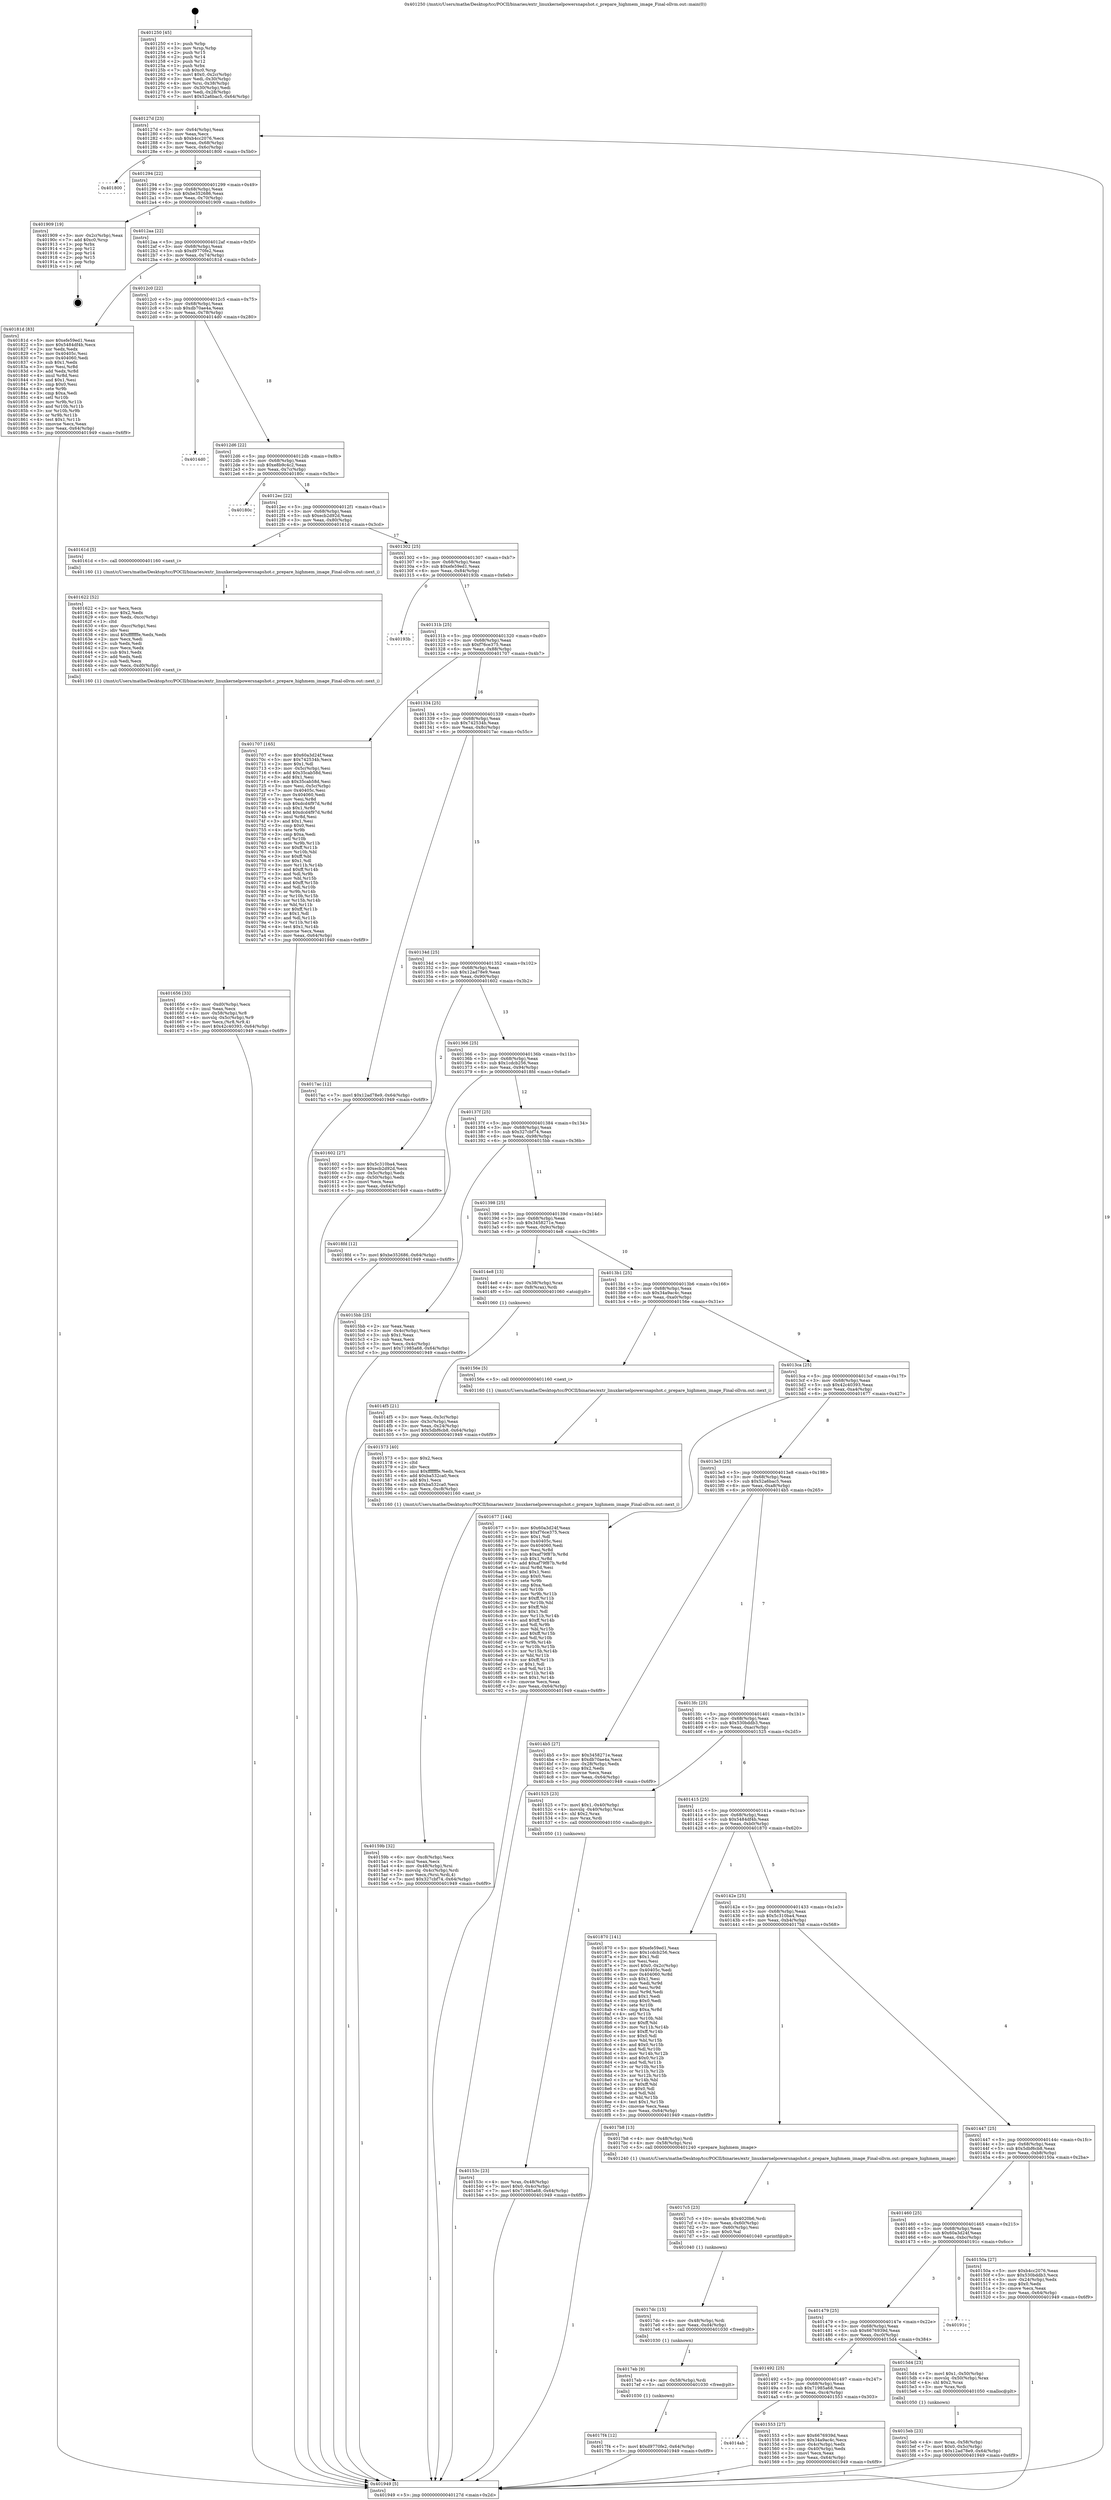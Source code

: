 digraph "0x401250" {
  label = "0x401250 (/mnt/c/Users/mathe/Desktop/tcc/POCII/binaries/extr_linuxkernelpowersnapshot.c_prepare_highmem_image_Final-ollvm.out::main(0))"
  labelloc = "t"
  node[shape=record]

  Entry [label="",width=0.3,height=0.3,shape=circle,fillcolor=black,style=filled]
  "0x40127d" [label="{
     0x40127d [23]\l
     | [instrs]\l
     &nbsp;&nbsp;0x40127d \<+3\>: mov -0x64(%rbp),%eax\l
     &nbsp;&nbsp;0x401280 \<+2\>: mov %eax,%ecx\l
     &nbsp;&nbsp;0x401282 \<+6\>: sub $0xb4cc2076,%ecx\l
     &nbsp;&nbsp;0x401288 \<+3\>: mov %eax,-0x68(%rbp)\l
     &nbsp;&nbsp;0x40128b \<+3\>: mov %ecx,-0x6c(%rbp)\l
     &nbsp;&nbsp;0x40128e \<+6\>: je 0000000000401800 \<main+0x5b0\>\l
  }"]
  "0x401800" [label="{
     0x401800\l
  }", style=dashed]
  "0x401294" [label="{
     0x401294 [22]\l
     | [instrs]\l
     &nbsp;&nbsp;0x401294 \<+5\>: jmp 0000000000401299 \<main+0x49\>\l
     &nbsp;&nbsp;0x401299 \<+3\>: mov -0x68(%rbp),%eax\l
     &nbsp;&nbsp;0x40129c \<+5\>: sub $0xbe352686,%eax\l
     &nbsp;&nbsp;0x4012a1 \<+3\>: mov %eax,-0x70(%rbp)\l
     &nbsp;&nbsp;0x4012a4 \<+6\>: je 0000000000401909 \<main+0x6b9\>\l
  }"]
  Exit [label="",width=0.3,height=0.3,shape=circle,fillcolor=black,style=filled,peripheries=2]
  "0x401909" [label="{
     0x401909 [19]\l
     | [instrs]\l
     &nbsp;&nbsp;0x401909 \<+3\>: mov -0x2c(%rbp),%eax\l
     &nbsp;&nbsp;0x40190c \<+7\>: add $0xc0,%rsp\l
     &nbsp;&nbsp;0x401913 \<+1\>: pop %rbx\l
     &nbsp;&nbsp;0x401914 \<+2\>: pop %r12\l
     &nbsp;&nbsp;0x401916 \<+2\>: pop %r14\l
     &nbsp;&nbsp;0x401918 \<+2\>: pop %r15\l
     &nbsp;&nbsp;0x40191a \<+1\>: pop %rbp\l
     &nbsp;&nbsp;0x40191b \<+1\>: ret\l
  }"]
  "0x4012aa" [label="{
     0x4012aa [22]\l
     | [instrs]\l
     &nbsp;&nbsp;0x4012aa \<+5\>: jmp 00000000004012af \<main+0x5f\>\l
     &nbsp;&nbsp;0x4012af \<+3\>: mov -0x68(%rbp),%eax\l
     &nbsp;&nbsp;0x4012b2 \<+5\>: sub $0xd9770fe2,%eax\l
     &nbsp;&nbsp;0x4012b7 \<+3\>: mov %eax,-0x74(%rbp)\l
     &nbsp;&nbsp;0x4012ba \<+6\>: je 000000000040181d \<main+0x5cd\>\l
  }"]
  "0x4017f4" [label="{
     0x4017f4 [12]\l
     | [instrs]\l
     &nbsp;&nbsp;0x4017f4 \<+7\>: movl $0xd9770fe2,-0x64(%rbp)\l
     &nbsp;&nbsp;0x4017fb \<+5\>: jmp 0000000000401949 \<main+0x6f9\>\l
  }"]
  "0x40181d" [label="{
     0x40181d [83]\l
     | [instrs]\l
     &nbsp;&nbsp;0x40181d \<+5\>: mov $0xefe59ed1,%eax\l
     &nbsp;&nbsp;0x401822 \<+5\>: mov $0x5484df4b,%ecx\l
     &nbsp;&nbsp;0x401827 \<+2\>: xor %edx,%edx\l
     &nbsp;&nbsp;0x401829 \<+7\>: mov 0x40405c,%esi\l
     &nbsp;&nbsp;0x401830 \<+7\>: mov 0x404060,%edi\l
     &nbsp;&nbsp;0x401837 \<+3\>: sub $0x1,%edx\l
     &nbsp;&nbsp;0x40183a \<+3\>: mov %esi,%r8d\l
     &nbsp;&nbsp;0x40183d \<+3\>: add %edx,%r8d\l
     &nbsp;&nbsp;0x401840 \<+4\>: imul %r8d,%esi\l
     &nbsp;&nbsp;0x401844 \<+3\>: and $0x1,%esi\l
     &nbsp;&nbsp;0x401847 \<+3\>: cmp $0x0,%esi\l
     &nbsp;&nbsp;0x40184a \<+4\>: sete %r9b\l
     &nbsp;&nbsp;0x40184e \<+3\>: cmp $0xa,%edi\l
     &nbsp;&nbsp;0x401851 \<+4\>: setl %r10b\l
     &nbsp;&nbsp;0x401855 \<+3\>: mov %r9b,%r11b\l
     &nbsp;&nbsp;0x401858 \<+3\>: and %r10b,%r11b\l
     &nbsp;&nbsp;0x40185b \<+3\>: xor %r10b,%r9b\l
     &nbsp;&nbsp;0x40185e \<+3\>: or %r9b,%r11b\l
     &nbsp;&nbsp;0x401861 \<+4\>: test $0x1,%r11b\l
     &nbsp;&nbsp;0x401865 \<+3\>: cmovne %ecx,%eax\l
     &nbsp;&nbsp;0x401868 \<+3\>: mov %eax,-0x64(%rbp)\l
     &nbsp;&nbsp;0x40186b \<+5\>: jmp 0000000000401949 \<main+0x6f9\>\l
  }"]
  "0x4012c0" [label="{
     0x4012c0 [22]\l
     | [instrs]\l
     &nbsp;&nbsp;0x4012c0 \<+5\>: jmp 00000000004012c5 \<main+0x75\>\l
     &nbsp;&nbsp;0x4012c5 \<+3\>: mov -0x68(%rbp),%eax\l
     &nbsp;&nbsp;0x4012c8 \<+5\>: sub $0xdb70ae4a,%eax\l
     &nbsp;&nbsp;0x4012cd \<+3\>: mov %eax,-0x78(%rbp)\l
     &nbsp;&nbsp;0x4012d0 \<+6\>: je 00000000004014d0 \<main+0x280\>\l
  }"]
  "0x4017eb" [label="{
     0x4017eb [9]\l
     | [instrs]\l
     &nbsp;&nbsp;0x4017eb \<+4\>: mov -0x58(%rbp),%rdi\l
     &nbsp;&nbsp;0x4017ef \<+5\>: call 0000000000401030 \<free@plt\>\l
     | [calls]\l
     &nbsp;&nbsp;0x401030 \{1\} (unknown)\l
  }"]
  "0x4014d0" [label="{
     0x4014d0\l
  }", style=dashed]
  "0x4012d6" [label="{
     0x4012d6 [22]\l
     | [instrs]\l
     &nbsp;&nbsp;0x4012d6 \<+5\>: jmp 00000000004012db \<main+0x8b\>\l
     &nbsp;&nbsp;0x4012db \<+3\>: mov -0x68(%rbp),%eax\l
     &nbsp;&nbsp;0x4012de \<+5\>: sub $0xe8b9c4c2,%eax\l
     &nbsp;&nbsp;0x4012e3 \<+3\>: mov %eax,-0x7c(%rbp)\l
     &nbsp;&nbsp;0x4012e6 \<+6\>: je 000000000040180c \<main+0x5bc\>\l
  }"]
  "0x4017dc" [label="{
     0x4017dc [15]\l
     | [instrs]\l
     &nbsp;&nbsp;0x4017dc \<+4\>: mov -0x48(%rbp),%rdi\l
     &nbsp;&nbsp;0x4017e0 \<+6\>: mov %eax,-0xd4(%rbp)\l
     &nbsp;&nbsp;0x4017e6 \<+5\>: call 0000000000401030 \<free@plt\>\l
     | [calls]\l
     &nbsp;&nbsp;0x401030 \{1\} (unknown)\l
  }"]
  "0x40180c" [label="{
     0x40180c\l
  }", style=dashed]
  "0x4012ec" [label="{
     0x4012ec [22]\l
     | [instrs]\l
     &nbsp;&nbsp;0x4012ec \<+5\>: jmp 00000000004012f1 \<main+0xa1\>\l
     &nbsp;&nbsp;0x4012f1 \<+3\>: mov -0x68(%rbp),%eax\l
     &nbsp;&nbsp;0x4012f4 \<+5\>: sub $0xecb2d92d,%eax\l
     &nbsp;&nbsp;0x4012f9 \<+3\>: mov %eax,-0x80(%rbp)\l
     &nbsp;&nbsp;0x4012fc \<+6\>: je 000000000040161d \<main+0x3cd\>\l
  }"]
  "0x4017c5" [label="{
     0x4017c5 [23]\l
     | [instrs]\l
     &nbsp;&nbsp;0x4017c5 \<+10\>: movabs $0x4020b6,%rdi\l
     &nbsp;&nbsp;0x4017cf \<+3\>: mov %eax,-0x60(%rbp)\l
     &nbsp;&nbsp;0x4017d2 \<+3\>: mov -0x60(%rbp),%esi\l
     &nbsp;&nbsp;0x4017d5 \<+2\>: mov $0x0,%al\l
     &nbsp;&nbsp;0x4017d7 \<+5\>: call 0000000000401040 \<printf@plt\>\l
     | [calls]\l
     &nbsp;&nbsp;0x401040 \{1\} (unknown)\l
  }"]
  "0x40161d" [label="{
     0x40161d [5]\l
     | [instrs]\l
     &nbsp;&nbsp;0x40161d \<+5\>: call 0000000000401160 \<next_i\>\l
     | [calls]\l
     &nbsp;&nbsp;0x401160 \{1\} (/mnt/c/Users/mathe/Desktop/tcc/POCII/binaries/extr_linuxkernelpowersnapshot.c_prepare_highmem_image_Final-ollvm.out::next_i)\l
  }"]
  "0x401302" [label="{
     0x401302 [25]\l
     | [instrs]\l
     &nbsp;&nbsp;0x401302 \<+5\>: jmp 0000000000401307 \<main+0xb7\>\l
     &nbsp;&nbsp;0x401307 \<+3\>: mov -0x68(%rbp),%eax\l
     &nbsp;&nbsp;0x40130a \<+5\>: sub $0xefe59ed1,%eax\l
     &nbsp;&nbsp;0x40130f \<+6\>: mov %eax,-0x84(%rbp)\l
     &nbsp;&nbsp;0x401315 \<+6\>: je 000000000040193b \<main+0x6eb\>\l
  }"]
  "0x401656" [label="{
     0x401656 [33]\l
     | [instrs]\l
     &nbsp;&nbsp;0x401656 \<+6\>: mov -0xd0(%rbp),%ecx\l
     &nbsp;&nbsp;0x40165c \<+3\>: imul %eax,%ecx\l
     &nbsp;&nbsp;0x40165f \<+4\>: mov -0x58(%rbp),%r8\l
     &nbsp;&nbsp;0x401663 \<+4\>: movslq -0x5c(%rbp),%r9\l
     &nbsp;&nbsp;0x401667 \<+4\>: mov %ecx,(%r8,%r9,4)\l
     &nbsp;&nbsp;0x40166b \<+7\>: movl $0x42c40393,-0x64(%rbp)\l
     &nbsp;&nbsp;0x401672 \<+5\>: jmp 0000000000401949 \<main+0x6f9\>\l
  }"]
  "0x40193b" [label="{
     0x40193b\l
  }", style=dashed]
  "0x40131b" [label="{
     0x40131b [25]\l
     | [instrs]\l
     &nbsp;&nbsp;0x40131b \<+5\>: jmp 0000000000401320 \<main+0xd0\>\l
     &nbsp;&nbsp;0x401320 \<+3\>: mov -0x68(%rbp),%eax\l
     &nbsp;&nbsp;0x401323 \<+5\>: sub $0xf76ce375,%eax\l
     &nbsp;&nbsp;0x401328 \<+6\>: mov %eax,-0x88(%rbp)\l
     &nbsp;&nbsp;0x40132e \<+6\>: je 0000000000401707 \<main+0x4b7\>\l
  }"]
  "0x401622" [label="{
     0x401622 [52]\l
     | [instrs]\l
     &nbsp;&nbsp;0x401622 \<+2\>: xor %ecx,%ecx\l
     &nbsp;&nbsp;0x401624 \<+5\>: mov $0x2,%edx\l
     &nbsp;&nbsp;0x401629 \<+6\>: mov %edx,-0xcc(%rbp)\l
     &nbsp;&nbsp;0x40162f \<+1\>: cltd\l
     &nbsp;&nbsp;0x401630 \<+6\>: mov -0xcc(%rbp),%esi\l
     &nbsp;&nbsp;0x401636 \<+2\>: idiv %esi\l
     &nbsp;&nbsp;0x401638 \<+6\>: imul $0xfffffffe,%edx,%edx\l
     &nbsp;&nbsp;0x40163e \<+2\>: mov %ecx,%edi\l
     &nbsp;&nbsp;0x401640 \<+2\>: sub %edx,%edi\l
     &nbsp;&nbsp;0x401642 \<+2\>: mov %ecx,%edx\l
     &nbsp;&nbsp;0x401644 \<+3\>: sub $0x1,%edx\l
     &nbsp;&nbsp;0x401647 \<+2\>: add %edx,%edi\l
     &nbsp;&nbsp;0x401649 \<+2\>: sub %edi,%ecx\l
     &nbsp;&nbsp;0x40164b \<+6\>: mov %ecx,-0xd0(%rbp)\l
     &nbsp;&nbsp;0x401651 \<+5\>: call 0000000000401160 \<next_i\>\l
     | [calls]\l
     &nbsp;&nbsp;0x401160 \{1\} (/mnt/c/Users/mathe/Desktop/tcc/POCII/binaries/extr_linuxkernelpowersnapshot.c_prepare_highmem_image_Final-ollvm.out::next_i)\l
  }"]
  "0x401707" [label="{
     0x401707 [165]\l
     | [instrs]\l
     &nbsp;&nbsp;0x401707 \<+5\>: mov $0x60a3d24f,%eax\l
     &nbsp;&nbsp;0x40170c \<+5\>: mov $0x742534b,%ecx\l
     &nbsp;&nbsp;0x401711 \<+2\>: mov $0x1,%dl\l
     &nbsp;&nbsp;0x401713 \<+3\>: mov -0x5c(%rbp),%esi\l
     &nbsp;&nbsp;0x401716 \<+6\>: add $0x35cab58d,%esi\l
     &nbsp;&nbsp;0x40171c \<+3\>: add $0x1,%esi\l
     &nbsp;&nbsp;0x40171f \<+6\>: sub $0x35cab58d,%esi\l
     &nbsp;&nbsp;0x401725 \<+3\>: mov %esi,-0x5c(%rbp)\l
     &nbsp;&nbsp;0x401728 \<+7\>: mov 0x40405c,%esi\l
     &nbsp;&nbsp;0x40172f \<+7\>: mov 0x404060,%edi\l
     &nbsp;&nbsp;0x401736 \<+3\>: mov %esi,%r8d\l
     &nbsp;&nbsp;0x401739 \<+7\>: sub $0xdcd4f97d,%r8d\l
     &nbsp;&nbsp;0x401740 \<+4\>: sub $0x1,%r8d\l
     &nbsp;&nbsp;0x401744 \<+7\>: add $0xdcd4f97d,%r8d\l
     &nbsp;&nbsp;0x40174b \<+4\>: imul %r8d,%esi\l
     &nbsp;&nbsp;0x40174f \<+3\>: and $0x1,%esi\l
     &nbsp;&nbsp;0x401752 \<+3\>: cmp $0x0,%esi\l
     &nbsp;&nbsp;0x401755 \<+4\>: sete %r9b\l
     &nbsp;&nbsp;0x401759 \<+3\>: cmp $0xa,%edi\l
     &nbsp;&nbsp;0x40175c \<+4\>: setl %r10b\l
     &nbsp;&nbsp;0x401760 \<+3\>: mov %r9b,%r11b\l
     &nbsp;&nbsp;0x401763 \<+4\>: xor $0xff,%r11b\l
     &nbsp;&nbsp;0x401767 \<+3\>: mov %r10b,%bl\l
     &nbsp;&nbsp;0x40176a \<+3\>: xor $0xff,%bl\l
     &nbsp;&nbsp;0x40176d \<+3\>: xor $0x1,%dl\l
     &nbsp;&nbsp;0x401770 \<+3\>: mov %r11b,%r14b\l
     &nbsp;&nbsp;0x401773 \<+4\>: and $0xff,%r14b\l
     &nbsp;&nbsp;0x401777 \<+3\>: and %dl,%r9b\l
     &nbsp;&nbsp;0x40177a \<+3\>: mov %bl,%r15b\l
     &nbsp;&nbsp;0x40177d \<+4\>: and $0xff,%r15b\l
     &nbsp;&nbsp;0x401781 \<+3\>: and %dl,%r10b\l
     &nbsp;&nbsp;0x401784 \<+3\>: or %r9b,%r14b\l
     &nbsp;&nbsp;0x401787 \<+3\>: or %r10b,%r15b\l
     &nbsp;&nbsp;0x40178a \<+3\>: xor %r15b,%r14b\l
     &nbsp;&nbsp;0x40178d \<+3\>: or %bl,%r11b\l
     &nbsp;&nbsp;0x401790 \<+4\>: xor $0xff,%r11b\l
     &nbsp;&nbsp;0x401794 \<+3\>: or $0x1,%dl\l
     &nbsp;&nbsp;0x401797 \<+3\>: and %dl,%r11b\l
     &nbsp;&nbsp;0x40179a \<+3\>: or %r11b,%r14b\l
     &nbsp;&nbsp;0x40179d \<+4\>: test $0x1,%r14b\l
     &nbsp;&nbsp;0x4017a1 \<+3\>: cmovne %ecx,%eax\l
     &nbsp;&nbsp;0x4017a4 \<+3\>: mov %eax,-0x64(%rbp)\l
     &nbsp;&nbsp;0x4017a7 \<+5\>: jmp 0000000000401949 \<main+0x6f9\>\l
  }"]
  "0x401334" [label="{
     0x401334 [25]\l
     | [instrs]\l
     &nbsp;&nbsp;0x401334 \<+5\>: jmp 0000000000401339 \<main+0xe9\>\l
     &nbsp;&nbsp;0x401339 \<+3\>: mov -0x68(%rbp),%eax\l
     &nbsp;&nbsp;0x40133c \<+5\>: sub $0x742534b,%eax\l
     &nbsp;&nbsp;0x401341 \<+6\>: mov %eax,-0x8c(%rbp)\l
     &nbsp;&nbsp;0x401347 \<+6\>: je 00000000004017ac \<main+0x55c\>\l
  }"]
  "0x4015eb" [label="{
     0x4015eb [23]\l
     | [instrs]\l
     &nbsp;&nbsp;0x4015eb \<+4\>: mov %rax,-0x58(%rbp)\l
     &nbsp;&nbsp;0x4015ef \<+7\>: movl $0x0,-0x5c(%rbp)\l
     &nbsp;&nbsp;0x4015f6 \<+7\>: movl $0x12ad78e9,-0x64(%rbp)\l
     &nbsp;&nbsp;0x4015fd \<+5\>: jmp 0000000000401949 \<main+0x6f9\>\l
  }"]
  "0x4017ac" [label="{
     0x4017ac [12]\l
     | [instrs]\l
     &nbsp;&nbsp;0x4017ac \<+7\>: movl $0x12ad78e9,-0x64(%rbp)\l
     &nbsp;&nbsp;0x4017b3 \<+5\>: jmp 0000000000401949 \<main+0x6f9\>\l
  }"]
  "0x40134d" [label="{
     0x40134d [25]\l
     | [instrs]\l
     &nbsp;&nbsp;0x40134d \<+5\>: jmp 0000000000401352 \<main+0x102\>\l
     &nbsp;&nbsp;0x401352 \<+3\>: mov -0x68(%rbp),%eax\l
     &nbsp;&nbsp;0x401355 \<+5\>: sub $0x12ad78e9,%eax\l
     &nbsp;&nbsp;0x40135a \<+6\>: mov %eax,-0x90(%rbp)\l
     &nbsp;&nbsp;0x401360 \<+6\>: je 0000000000401602 \<main+0x3b2\>\l
  }"]
  "0x40159b" [label="{
     0x40159b [32]\l
     | [instrs]\l
     &nbsp;&nbsp;0x40159b \<+6\>: mov -0xc8(%rbp),%ecx\l
     &nbsp;&nbsp;0x4015a1 \<+3\>: imul %eax,%ecx\l
     &nbsp;&nbsp;0x4015a4 \<+4\>: mov -0x48(%rbp),%rsi\l
     &nbsp;&nbsp;0x4015a8 \<+4\>: movslq -0x4c(%rbp),%rdi\l
     &nbsp;&nbsp;0x4015ac \<+3\>: mov %ecx,(%rsi,%rdi,4)\l
     &nbsp;&nbsp;0x4015af \<+7\>: movl $0x327cbf74,-0x64(%rbp)\l
     &nbsp;&nbsp;0x4015b6 \<+5\>: jmp 0000000000401949 \<main+0x6f9\>\l
  }"]
  "0x401602" [label="{
     0x401602 [27]\l
     | [instrs]\l
     &nbsp;&nbsp;0x401602 \<+5\>: mov $0x5c310ba4,%eax\l
     &nbsp;&nbsp;0x401607 \<+5\>: mov $0xecb2d92d,%ecx\l
     &nbsp;&nbsp;0x40160c \<+3\>: mov -0x5c(%rbp),%edx\l
     &nbsp;&nbsp;0x40160f \<+3\>: cmp -0x50(%rbp),%edx\l
     &nbsp;&nbsp;0x401612 \<+3\>: cmovl %ecx,%eax\l
     &nbsp;&nbsp;0x401615 \<+3\>: mov %eax,-0x64(%rbp)\l
     &nbsp;&nbsp;0x401618 \<+5\>: jmp 0000000000401949 \<main+0x6f9\>\l
  }"]
  "0x401366" [label="{
     0x401366 [25]\l
     | [instrs]\l
     &nbsp;&nbsp;0x401366 \<+5\>: jmp 000000000040136b \<main+0x11b\>\l
     &nbsp;&nbsp;0x40136b \<+3\>: mov -0x68(%rbp),%eax\l
     &nbsp;&nbsp;0x40136e \<+5\>: sub $0x1cdcb256,%eax\l
     &nbsp;&nbsp;0x401373 \<+6\>: mov %eax,-0x94(%rbp)\l
     &nbsp;&nbsp;0x401379 \<+6\>: je 00000000004018fd \<main+0x6ad\>\l
  }"]
  "0x401573" [label="{
     0x401573 [40]\l
     | [instrs]\l
     &nbsp;&nbsp;0x401573 \<+5\>: mov $0x2,%ecx\l
     &nbsp;&nbsp;0x401578 \<+1\>: cltd\l
     &nbsp;&nbsp;0x401579 \<+2\>: idiv %ecx\l
     &nbsp;&nbsp;0x40157b \<+6\>: imul $0xfffffffe,%edx,%ecx\l
     &nbsp;&nbsp;0x401581 \<+6\>: add $0xba532ca0,%ecx\l
     &nbsp;&nbsp;0x401587 \<+3\>: add $0x1,%ecx\l
     &nbsp;&nbsp;0x40158a \<+6\>: sub $0xba532ca0,%ecx\l
     &nbsp;&nbsp;0x401590 \<+6\>: mov %ecx,-0xc8(%rbp)\l
     &nbsp;&nbsp;0x401596 \<+5\>: call 0000000000401160 \<next_i\>\l
     | [calls]\l
     &nbsp;&nbsp;0x401160 \{1\} (/mnt/c/Users/mathe/Desktop/tcc/POCII/binaries/extr_linuxkernelpowersnapshot.c_prepare_highmem_image_Final-ollvm.out::next_i)\l
  }"]
  "0x4018fd" [label="{
     0x4018fd [12]\l
     | [instrs]\l
     &nbsp;&nbsp;0x4018fd \<+7\>: movl $0xbe352686,-0x64(%rbp)\l
     &nbsp;&nbsp;0x401904 \<+5\>: jmp 0000000000401949 \<main+0x6f9\>\l
  }"]
  "0x40137f" [label="{
     0x40137f [25]\l
     | [instrs]\l
     &nbsp;&nbsp;0x40137f \<+5\>: jmp 0000000000401384 \<main+0x134\>\l
     &nbsp;&nbsp;0x401384 \<+3\>: mov -0x68(%rbp),%eax\l
     &nbsp;&nbsp;0x401387 \<+5\>: sub $0x327cbf74,%eax\l
     &nbsp;&nbsp;0x40138c \<+6\>: mov %eax,-0x98(%rbp)\l
     &nbsp;&nbsp;0x401392 \<+6\>: je 00000000004015bb \<main+0x36b\>\l
  }"]
  "0x4014ab" [label="{
     0x4014ab\l
  }", style=dashed]
  "0x4015bb" [label="{
     0x4015bb [25]\l
     | [instrs]\l
     &nbsp;&nbsp;0x4015bb \<+2\>: xor %eax,%eax\l
     &nbsp;&nbsp;0x4015bd \<+3\>: mov -0x4c(%rbp),%ecx\l
     &nbsp;&nbsp;0x4015c0 \<+3\>: sub $0x1,%eax\l
     &nbsp;&nbsp;0x4015c3 \<+2\>: sub %eax,%ecx\l
     &nbsp;&nbsp;0x4015c5 \<+3\>: mov %ecx,-0x4c(%rbp)\l
     &nbsp;&nbsp;0x4015c8 \<+7\>: movl $0x71985a68,-0x64(%rbp)\l
     &nbsp;&nbsp;0x4015cf \<+5\>: jmp 0000000000401949 \<main+0x6f9\>\l
  }"]
  "0x401398" [label="{
     0x401398 [25]\l
     | [instrs]\l
     &nbsp;&nbsp;0x401398 \<+5\>: jmp 000000000040139d \<main+0x14d\>\l
     &nbsp;&nbsp;0x40139d \<+3\>: mov -0x68(%rbp),%eax\l
     &nbsp;&nbsp;0x4013a0 \<+5\>: sub $0x3458271e,%eax\l
     &nbsp;&nbsp;0x4013a5 \<+6\>: mov %eax,-0x9c(%rbp)\l
     &nbsp;&nbsp;0x4013ab \<+6\>: je 00000000004014e8 \<main+0x298\>\l
  }"]
  "0x401553" [label="{
     0x401553 [27]\l
     | [instrs]\l
     &nbsp;&nbsp;0x401553 \<+5\>: mov $0x6676939d,%eax\l
     &nbsp;&nbsp;0x401558 \<+5\>: mov $0x34a9ac4c,%ecx\l
     &nbsp;&nbsp;0x40155d \<+3\>: mov -0x4c(%rbp),%edx\l
     &nbsp;&nbsp;0x401560 \<+3\>: cmp -0x40(%rbp),%edx\l
     &nbsp;&nbsp;0x401563 \<+3\>: cmovl %ecx,%eax\l
     &nbsp;&nbsp;0x401566 \<+3\>: mov %eax,-0x64(%rbp)\l
     &nbsp;&nbsp;0x401569 \<+5\>: jmp 0000000000401949 \<main+0x6f9\>\l
  }"]
  "0x4014e8" [label="{
     0x4014e8 [13]\l
     | [instrs]\l
     &nbsp;&nbsp;0x4014e8 \<+4\>: mov -0x38(%rbp),%rax\l
     &nbsp;&nbsp;0x4014ec \<+4\>: mov 0x8(%rax),%rdi\l
     &nbsp;&nbsp;0x4014f0 \<+5\>: call 0000000000401060 \<atoi@plt\>\l
     | [calls]\l
     &nbsp;&nbsp;0x401060 \{1\} (unknown)\l
  }"]
  "0x4013b1" [label="{
     0x4013b1 [25]\l
     | [instrs]\l
     &nbsp;&nbsp;0x4013b1 \<+5\>: jmp 00000000004013b6 \<main+0x166\>\l
     &nbsp;&nbsp;0x4013b6 \<+3\>: mov -0x68(%rbp),%eax\l
     &nbsp;&nbsp;0x4013b9 \<+5\>: sub $0x34a9ac4c,%eax\l
     &nbsp;&nbsp;0x4013be \<+6\>: mov %eax,-0xa0(%rbp)\l
     &nbsp;&nbsp;0x4013c4 \<+6\>: je 000000000040156e \<main+0x31e\>\l
  }"]
  "0x401492" [label="{
     0x401492 [25]\l
     | [instrs]\l
     &nbsp;&nbsp;0x401492 \<+5\>: jmp 0000000000401497 \<main+0x247\>\l
     &nbsp;&nbsp;0x401497 \<+3\>: mov -0x68(%rbp),%eax\l
     &nbsp;&nbsp;0x40149a \<+5\>: sub $0x71985a68,%eax\l
     &nbsp;&nbsp;0x40149f \<+6\>: mov %eax,-0xc4(%rbp)\l
     &nbsp;&nbsp;0x4014a5 \<+6\>: je 0000000000401553 \<main+0x303\>\l
  }"]
  "0x40156e" [label="{
     0x40156e [5]\l
     | [instrs]\l
     &nbsp;&nbsp;0x40156e \<+5\>: call 0000000000401160 \<next_i\>\l
     | [calls]\l
     &nbsp;&nbsp;0x401160 \{1\} (/mnt/c/Users/mathe/Desktop/tcc/POCII/binaries/extr_linuxkernelpowersnapshot.c_prepare_highmem_image_Final-ollvm.out::next_i)\l
  }"]
  "0x4013ca" [label="{
     0x4013ca [25]\l
     | [instrs]\l
     &nbsp;&nbsp;0x4013ca \<+5\>: jmp 00000000004013cf \<main+0x17f\>\l
     &nbsp;&nbsp;0x4013cf \<+3\>: mov -0x68(%rbp),%eax\l
     &nbsp;&nbsp;0x4013d2 \<+5\>: sub $0x42c40393,%eax\l
     &nbsp;&nbsp;0x4013d7 \<+6\>: mov %eax,-0xa4(%rbp)\l
     &nbsp;&nbsp;0x4013dd \<+6\>: je 0000000000401677 \<main+0x427\>\l
  }"]
  "0x4015d4" [label="{
     0x4015d4 [23]\l
     | [instrs]\l
     &nbsp;&nbsp;0x4015d4 \<+7\>: movl $0x1,-0x50(%rbp)\l
     &nbsp;&nbsp;0x4015db \<+4\>: movslq -0x50(%rbp),%rax\l
     &nbsp;&nbsp;0x4015df \<+4\>: shl $0x2,%rax\l
     &nbsp;&nbsp;0x4015e3 \<+3\>: mov %rax,%rdi\l
     &nbsp;&nbsp;0x4015e6 \<+5\>: call 0000000000401050 \<malloc@plt\>\l
     | [calls]\l
     &nbsp;&nbsp;0x401050 \{1\} (unknown)\l
  }"]
  "0x401677" [label="{
     0x401677 [144]\l
     | [instrs]\l
     &nbsp;&nbsp;0x401677 \<+5\>: mov $0x60a3d24f,%eax\l
     &nbsp;&nbsp;0x40167c \<+5\>: mov $0xf76ce375,%ecx\l
     &nbsp;&nbsp;0x401681 \<+2\>: mov $0x1,%dl\l
     &nbsp;&nbsp;0x401683 \<+7\>: mov 0x40405c,%esi\l
     &nbsp;&nbsp;0x40168a \<+7\>: mov 0x404060,%edi\l
     &nbsp;&nbsp;0x401691 \<+3\>: mov %esi,%r8d\l
     &nbsp;&nbsp;0x401694 \<+7\>: sub $0xaf79f87b,%r8d\l
     &nbsp;&nbsp;0x40169b \<+4\>: sub $0x1,%r8d\l
     &nbsp;&nbsp;0x40169f \<+7\>: add $0xaf79f87b,%r8d\l
     &nbsp;&nbsp;0x4016a6 \<+4\>: imul %r8d,%esi\l
     &nbsp;&nbsp;0x4016aa \<+3\>: and $0x1,%esi\l
     &nbsp;&nbsp;0x4016ad \<+3\>: cmp $0x0,%esi\l
     &nbsp;&nbsp;0x4016b0 \<+4\>: sete %r9b\l
     &nbsp;&nbsp;0x4016b4 \<+3\>: cmp $0xa,%edi\l
     &nbsp;&nbsp;0x4016b7 \<+4\>: setl %r10b\l
     &nbsp;&nbsp;0x4016bb \<+3\>: mov %r9b,%r11b\l
     &nbsp;&nbsp;0x4016be \<+4\>: xor $0xff,%r11b\l
     &nbsp;&nbsp;0x4016c2 \<+3\>: mov %r10b,%bl\l
     &nbsp;&nbsp;0x4016c5 \<+3\>: xor $0xff,%bl\l
     &nbsp;&nbsp;0x4016c8 \<+3\>: xor $0x1,%dl\l
     &nbsp;&nbsp;0x4016cb \<+3\>: mov %r11b,%r14b\l
     &nbsp;&nbsp;0x4016ce \<+4\>: and $0xff,%r14b\l
     &nbsp;&nbsp;0x4016d2 \<+3\>: and %dl,%r9b\l
     &nbsp;&nbsp;0x4016d5 \<+3\>: mov %bl,%r15b\l
     &nbsp;&nbsp;0x4016d8 \<+4\>: and $0xff,%r15b\l
     &nbsp;&nbsp;0x4016dc \<+3\>: and %dl,%r10b\l
     &nbsp;&nbsp;0x4016df \<+3\>: or %r9b,%r14b\l
     &nbsp;&nbsp;0x4016e2 \<+3\>: or %r10b,%r15b\l
     &nbsp;&nbsp;0x4016e5 \<+3\>: xor %r15b,%r14b\l
     &nbsp;&nbsp;0x4016e8 \<+3\>: or %bl,%r11b\l
     &nbsp;&nbsp;0x4016eb \<+4\>: xor $0xff,%r11b\l
     &nbsp;&nbsp;0x4016ef \<+3\>: or $0x1,%dl\l
     &nbsp;&nbsp;0x4016f2 \<+3\>: and %dl,%r11b\l
     &nbsp;&nbsp;0x4016f5 \<+3\>: or %r11b,%r14b\l
     &nbsp;&nbsp;0x4016f8 \<+4\>: test $0x1,%r14b\l
     &nbsp;&nbsp;0x4016fc \<+3\>: cmovne %ecx,%eax\l
     &nbsp;&nbsp;0x4016ff \<+3\>: mov %eax,-0x64(%rbp)\l
     &nbsp;&nbsp;0x401702 \<+5\>: jmp 0000000000401949 \<main+0x6f9\>\l
  }"]
  "0x4013e3" [label="{
     0x4013e3 [25]\l
     | [instrs]\l
     &nbsp;&nbsp;0x4013e3 \<+5\>: jmp 00000000004013e8 \<main+0x198\>\l
     &nbsp;&nbsp;0x4013e8 \<+3\>: mov -0x68(%rbp),%eax\l
     &nbsp;&nbsp;0x4013eb \<+5\>: sub $0x52a6bac5,%eax\l
     &nbsp;&nbsp;0x4013f0 \<+6\>: mov %eax,-0xa8(%rbp)\l
     &nbsp;&nbsp;0x4013f6 \<+6\>: je 00000000004014b5 \<main+0x265\>\l
  }"]
  "0x401479" [label="{
     0x401479 [25]\l
     | [instrs]\l
     &nbsp;&nbsp;0x401479 \<+5\>: jmp 000000000040147e \<main+0x22e\>\l
     &nbsp;&nbsp;0x40147e \<+3\>: mov -0x68(%rbp),%eax\l
     &nbsp;&nbsp;0x401481 \<+5\>: sub $0x6676939d,%eax\l
     &nbsp;&nbsp;0x401486 \<+6\>: mov %eax,-0xc0(%rbp)\l
     &nbsp;&nbsp;0x40148c \<+6\>: je 00000000004015d4 \<main+0x384\>\l
  }"]
  "0x4014b5" [label="{
     0x4014b5 [27]\l
     | [instrs]\l
     &nbsp;&nbsp;0x4014b5 \<+5\>: mov $0x3458271e,%eax\l
     &nbsp;&nbsp;0x4014ba \<+5\>: mov $0xdb70ae4a,%ecx\l
     &nbsp;&nbsp;0x4014bf \<+3\>: mov -0x28(%rbp),%edx\l
     &nbsp;&nbsp;0x4014c2 \<+3\>: cmp $0x2,%edx\l
     &nbsp;&nbsp;0x4014c5 \<+3\>: cmovne %ecx,%eax\l
     &nbsp;&nbsp;0x4014c8 \<+3\>: mov %eax,-0x64(%rbp)\l
     &nbsp;&nbsp;0x4014cb \<+5\>: jmp 0000000000401949 \<main+0x6f9\>\l
  }"]
  "0x4013fc" [label="{
     0x4013fc [25]\l
     | [instrs]\l
     &nbsp;&nbsp;0x4013fc \<+5\>: jmp 0000000000401401 \<main+0x1b1\>\l
     &nbsp;&nbsp;0x401401 \<+3\>: mov -0x68(%rbp),%eax\l
     &nbsp;&nbsp;0x401404 \<+5\>: sub $0x530bddb3,%eax\l
     &nbsp;&nbsp;0x401409 \<+6\>: mov %eax,-0xac(%rbp)\l
     &nbsp;&nbsp;0x40140f \<+6\>: je 0000000000401525 \<main+0x2d5\>\l
  }"]
  "0x401949" [label="{
     0x401949 [5]\l
     | [instrs]\l
     &nbsp;&nbsp;0x401949 \<+5\>: jmp 000000000040127d \<main+0x2d\>\l
  }"]
  "0x401250" [label="{
     0x401250 [45]\l
     | [instrs]\l
     &nbsp;&nbsp;0x401250 \<+1\>: push %rbp\l
     &nbsp;&nbsp;0x401251 \<+3\>: mov %rsp,%rbp\l
     &nbsp;&nbsp;0x401254 \<+2\>: push %r15\l
     &nbsp;&nbsp;0x401256 \<+2\>: push %r14\l
     &nbsp;&nbsp;0x401258 \<+2\>: push %r12\l
     &nbsp;&nbsp;0x40125a \<+1\>: push %rbx\l
     &nbsp;&nbsp;0x40125b \<+7\>: sub $0xc0,%rsp\l
     &nbsp;&nbsp;0x401262 \<+7\>: movl $0x0,-0x2c(%rbp)\l
     &nbsp;&nbsp;0x401269 \<+3\>: mov %edi,-0x30(%rbp)\l
     &nbsp;&nbsp;0x40126c \<+4\>: mov %rsi,-0x38(%rbp)\l
     &nbsp;&nbsp;0x401270 \<+3\>: mov -0x30(%rbp),%edi\l
     &nbsp;&nbsp;0x401273 \<+3\>: mov %edi,-0x28(%rbp)\l
     &nbsp;&nbsp;0x401276 \<+7\>: movl $0x52a6bac5,-0x64(%rbp)\l
  }"]
  "0x4014f5" [label="{
     0x4014f5 [21]\l
     | [instrs]\l
     &nbsp;&nbsp;0x4014f5 \<+3\>: mov %eax,-0x3c(%rbp)\l
     &nbsp;&nbsp;0x4014f8 \<+3\>: mov -0x3c(%rbp),%eax\l
     &nbsp;&nbsp;0x4014fb \<+3\>: mov %eax,-0x24(%rbp)\l
     &nbsp;&nbsp;0x4014fe \<+7\>: movl $0x5dbf6cb8,-0x64(%rbp)\l
     &nbsp;&nbsp;0x401505 \<+5\>: jmp 0000000000401949 \<main+0x6f9\>\l
  }"]
  "0x40191c" [label="{
     0x40191c\l
  }", style=dashed]
  "0x401525" [label="{
     0x401525 [23]\l
     | [instrs]\l
     &nbsp;&nbsp;0x401525 \<+7\>: movl $0x1,-0x40(%rbp)\l
     &nbsp;&nbsp;0x40152c \<+4\>: movslq -0x40(%rbp),%rax\l
     &nbsp;&nbsp;0x401530 \<+4\>: shl $0x2,%rax\l
     &nbsp;&nbsp;0x401534 \<+3\>: mov %rax,%rdi\l
     &nbsp;&nbsp;0x401537 \<+5\>: call 0000000000401050 \<malloc@plt\>\l
     | [calls]\l
     &nbsp;&nbsp;0x401050 \{1\} (unknown)\l
  }"]
  "0x401415" [label="{
     0x401415 [25]\l
     | [instrs]\l
     &nbsp;&nbsp;0x401415 \<+5\>: jmp 000000000040141a \<main+0x1ca\>\l
     &nbsp;&nbsp;0x40141a \<+3\>: mov -0x68(%rbp),%eax\l
     &nbsp;&nbsp;0x40141d \<+5\>: sub $0x5484df4b,%eax\l
     &nbsp;&nbsp;0x401422 \<+6\>: mov %eax,-0xb0(%rbp)\l
     &nbsp;&nbsp;0x401428 \<+6\>: je 0000000000401870 \<main+0x620\>\l
  }"]
  "0x40153c" [label="{
     0x40153c [23]\l
     | [instrs]\l
     &nbsp;&nbsp;0x40153c \<+4\>: mov %rax,-0x48(%rbp)\l
     &nbsp;&nbsp;0x401540 \<+7\>: movl $0x0,-0x4c(%rbp)\l
     &nbsp;&nbsp;0x401547 \<+7\>: movl $0x71985a68,-0x64(%rbp)\l
     &nbsp;&nbsp;0x40154e \<+5\>: jmp 0000000000401949 \<main+0x6f9\>\l
  }"]
  "0x401870" [label="{
     0x401870 [141]\l
     | [instrs]\l
     &nbsp;&nbsp;0x401870 \<+5\>: mov $0xefe59ed1,%eax\l
     &nbsp;&nbsp;0x401875 \<+5\>: mov $0x1cdcb256,%ecx\l
     &nbsp;&nbsp;0x40187a \<+2\>: mov $0x1,%dl\l
     &nbsp;&nbsp;0x40187c \<+2\>: xor %esi,%esi\l
     &nbsp;&nbsp;0x40187e \<+7\>: movl $0x0,-0x2c(%rbp)\l
     &nbsp;&nbsp;0x401885 \<+7\>: mov 0x40405c,%edi\l
     &nbsp;&nbsp;0x40188c \<+8\>: mov 0x404060,%r8d\l
     &nbsp;&nbsp;0x401894 \<+3\>: sub $0x1,%esi\l
     &nbsp;&nbsp;0x401897 \<+3\>: mov %edi,%r9d\l
     &nbsp;&nbsp;0x40189a \<+3\>: add %esi,%r9d\l
     &nbsp;&nbsp;0x40189d \<+4\>: imul %r9d,%edi\l
     &nbsp;&nbsp;0x4018a1 \<+3\>: and $0x1,%edi\l
     &nbsp;&nbsp;0x4018a4 \<+3\>: cmp $0x0,%edi\l
     &nbsp;&nbsp;0x4018a7 \<+4\>: sete %r10b\l
     &nbsp;&nbsp;0x4018ab \<+4\>: cmp $0xa,%r8d\l
     &nbsp;&nbsp;0x4018af \<+4\>: setl %r11b\l
     &nbsp;&nbsp;0x4018b3 \<+3\>: mov %r10b,%bl\l
     &nbsp;&nbsp;0x4018b6 \<+3\>: xor $0xff,%bl\l
     &nbsp;&nbsp;0x4018b9 \<+3\>: mov %r11b,%r14b\l
     &nbsp;&nbsp;0x4018bc \<+4\>: xor $0xff,%r14b\l
     &nbsp;&nbsp;0x4018c0 \<+3\>: xor $0x0,%dl\l
     &nbsp;&nbsp;0x4018c3 \<+3\>: mov %bl,%r15b\l
     &nbsp;&nbsp;0x4018c6 \<+4\>: and $0x0,%r15b\l
     &nbsp;&nbsp;0x4018ca \<+3\>: and %dl,%r10b\l
     &nbsp;&nbsp;0x4018cd \<+3\>: mov %r14b,%r12b\l
     &nbsp;&nbsp;0x4018d0 \<+4\>: and $0x0,%r12b\l
     &nbsp;&nbsp;0x4018d4 \<+3\>: and %dl,%r11b\l
     &nbsp;&nbsp;0x4018d7 \<+3\>: or %r10b,%r15b\l
     &nbsp;&nbsp;0x4018da \<+3\>: or %r11b,%r12b\l
     &nbsp;&nbsp;0x4018dd \<+3\>: xor %r12b,%r15b\l
     &nbsp;&nbsp;0x4018e0 \<+3\>: or %r14b,%bl\l
     &nbsp;&nbsp;0x4018e3 \<+3\>: xor $0xff,%bl\l
     &nbsp;&nbsp;0x4018e6 \<+3\>: or $0x0,%dl\l
     &nbsp;&nbsp;0x4018e9 \<+2\>: and %dl,%bl\l
     &nbsp;&nbsp;0x4018eb \<+3\>: or %bl,%r15b\l
     &nbsp;&nbsp;0x4018ee \<+4\>: test $0x1,%r15b\l
     &nbsp;&nbsp;0x4018f2 \<+3\>: cmovne %ecx,%eax\l
     &nbsp;&nbsp;0x4018f5 \<+3\>: mov %eax,-0x64(%rbp)\l
     &nbsp;&nbsp;0x4018f8 \<+5\>: jmp 0000000000401949 \<main+0x6f9\>\l
  }"]
  "0x40142e" [label="{
     0x40142e [25]\l
     | [instrs]\l
     &nbsp;&nbsp;0x40142e \<+5\>: jmp 0000000000401433 \<main+0x1e3\>\l
     &nbsp;&nbsp;0x401433 \<+3\>: mov -0x68(%rbp),%eax\l
     &nbsp;&nbsp;0x401436 \<+5\>: sub $0x5c310ba4,%eax\l
     &nbsp;&nbsp;0x40143b \<+6\>: mov %eax,-0xb4(%rbp)\l
     &nbsp;&nbsp;0x401441 \<+6\>: je 00000000004017b8 \<main+0x568\>\l
  }"]
  "0x401460" [label="{
     0x401460 [25]\l
     | [instrs]\l
     &nbsp;&nbsp;0x401460 \<+5\>: jmp 0000000000401465 \<main+0x215\>\l
     &nbsp;&nbsp;0x401465 \<+3\>: mov -0x68(%rbp),%eax\l
     &nbsp;&nbsp;0x401468 \<+5\>: sub $0x60a3d24f,%eax\l
     &nbsp;&nbsp;0x40146d \<+6\>: mov %eax,-0xbc(%rbp)\l
     &nbsp;&nbsp;0x401473 \<+6\>: je 000000000040191c \<main+0x6cc\>\l
  }"]
  "0x4017b8" [label="{
     0x4017b8 [13]\l
     | [instrs]\l
     &nbsp;&nbsp;0x4017b8 \<+4\>: mov -0x48(%rbp),%rdi\l
     &nbsp;&nbsp;0x4017bc \<+4\>: mov -0x58(%rbp),%rsi\l
     &nbsp;&nbsp;0x4017c0 \<+5\>: call 0000000000401240 \<prepare_highmem_image\>\l
     | [calls]\l
     &nbsp;&nbsp;0x401240 \{1\} (/mnt/c/Users/mathe/Desktop/tcc/POCII/binaries/extr_linuxkernelpowersnapshot.c_prepare_highmem_image_Final-ollvm.out::prepare_highmem_image)\l
  }"]
  "0x401447" [label="{
     0x401447 [25]\l
     | [instrs]\l
     &nbsp;&nbsp;0x401447 \<+5\>: jmp 000000000040144c \<main+0x1fc\>\l
     &nbsp;&nbsp;0x40144c \<+3\>: mov -0x68(%rbp),%eax\l
     &nbsp;&nbsp;0x40144f \<+5\>: sub $0x5dbf6cb8,%eax\l
     &nbsp;&nbsp;0x401454 \<+6\>: mov %eax,-0xb8(%rbp)\l
     &nbsp;&nbsp;0x40145a \<+6\>: je 000000000040150a \<main+0x2ba\>\l
  }"]
  "0x40150a" [label="{
     0x40150a [27]\l
     | [instrs]\l
     &nbsp;&nbsp;0x40150a \<+5\>: mov $0xb4cc2076,%eax\l
     &nbsp;&nbsp;0x40150f \<+5\>: mov $0x530bddb3,%ecx\l
     &nbsp;&nbsp;0x401514 \<+3\>: mov -0x24(%rbp),%edx\l
     &nbsp;&nbsp;0x401517 \<+3\>: cmp $0x0,%edx\l
     &nbsp;&nbsp;0x40151a \<+3\>: cmove %ecx,%eax\l
     &nbsp;&nbsp;0x40151d \<+3\>: mov %eax,-0x64(%rbp)\l
     &nbsp;&nbsp;0x401520 \<+5\>: jmp 0000000000401949 \<main+0x6f9\>\l
  }"]
  Entry -> "0x401250" [label=" 1"]
  "0x40127d" -> "0x401800" [label=" 0"]
  "0x40127d" -> "0x401294" [label=" 20"]
  "0x401909" -> Exit [label=" 1"]
  "0x401294" -> "0x401909" [label=" 1"]
  "0x401294" -> "0x4012aa" [label=" 19"]
  "0x4018fd" -> "0x401949" [label=" 1"]
  "0x4012aa" -> "0x40181d" [label=" 1"]
  "0x4012aa" -> "0x4012c0" [label=" 18"]
  "0x401870" -> "0x401949" [label=" 1"]
  "0x4012c0" -> "0x4014d0" [label=" 0"]
  "0x4012c0" -> "0x4012d6" [label=" 18"]
  "0x40181d" -> "0x401949" [label=" 1"]
  "0x4012d6" -> "0x40180c" [label=" 0"]
  "0x4012d6" -> "0x4012ec" [label=" 18"]
  "0x4017f4" -> "0x401949" [label=" 1"]
  "0x4012ec" -> "0x40161d" [label=" 1"]
  "0x4012ec" -> "0x401302" [label=" 17"]
  "0x4017eb" -> "0x4017f4" [label=" 1"]
  "0x401302" -> "0x40193b" [label=" 0"]
  "0x401302" -> "0x40131b" [label=" 17"]
  "0x4017dc" -> "0x4017eb" [label=" 1"]
  "0x40131b" -> "0x401707" [label=" 1"]
  "0x40131b" -> "0x401334" [label=" 16"]
  "0x4017c5" -> "0x4017dc" [label=" 1"]
  "0x401334" -> "0x4017ac" [label=" 1"]
  "0x401334" -> "0x40134d" [label=" 15"]
  "0x4017b8" -> "0x4017c5" [label=" 1"]
  "0x40134d" -> "0x401602" [label=" 2"]
  "0x40134d" -> "0x401366" [label=" 13"]
  "0x4017ac" -> "0x401949" [label=" 1"]
  "0x401366" -> "0x4018fd" [label=" 1"]
  "0x401366" -> "0x40137f" [label=" 12"]
  "0x401707" -> "0x401949" [label=" 1"]
  "0x40137f" -> "0x4015bb" [label=" 1"]
  "0x40137f" -> "0x401398" [label=" 11"]
  "0x401677" -> "0x401949" [label=" 1"]
  "0x401398" -> "0x4014e8" [label=" 1"]
  "0x401398" -> "0x4013b1" [label=" 10"]
  "0x401656" -> "0x401949" [label=" 1"]
  "0x4013b1" -> "0x40156e" [label=" 1"]
  "0x4013b1" -> "0x4013ca" [label=" 9"]
  "0x40161d" -> "0x401622" [label=" 1"]
  "0x4013ca" -> "0x401677" [label=" 1"]
  "0x4013ca" -> "0x4013e3" [label=" 8"]
  "0x401602" -> "0x401949" [label=" 2"]
  "0x4013e3" -> "0x4014b5" [label=" 1"]
  "0x4013e3" -> "0x4013fc" [label=" 7"]
  "0x4014b5" -> "0x401949" [label=" 1"]
  "0x401250" -> "0x40127d" [label=" 1"]
  "0x401949" -> "0x40127d" [label=" 19"]
  "0x4014e8" -> "0x4014f5" [label=" 1"]
  "0x4014f5" -> "0x401949" [label=" 1"]
  "0x4015d4" -> "0x4015eb" [label=" 1"]
  "0x4013fc" -> "0x401525" [label=" 1"]
  "0x4013fc" -> "0x401415" [label=" 6"]
  "0x4015bb" -> "0x401949" [label=" 1"]
  "0x401415" -> "0x401870" [label=" 1"]
  "0x401415" -> "0x40142e" [label=" 5"]
  "0x401573" -> "0x40159b" [label=" 1"]
  "0x40142e" -> "0x4017b8" [label=" 1"]
  "0x40142e" -> "0x401447" [label=" 4"]
  "0x40156e" -> "0x401573" [label=" 1"]
  "0x401447" -> "0x40150a" [label=" 1"]
  "0x401447" -> "0x401460" [label=" 3"]
  "0x40150a" -> "0x401949" [label=" 1"]
  "0x401525" -> "0x40153c" [label=" 1"]
  "0x40153c" -> "0x401949" [label=" 1"]
  "0x40159b" -> "0x401949" [label=" 1"]
  "0x401460" -> "0x40191c" [label=" 0"]
  "0x401460" -> "0x401479" [label=" 3"]
  "0x4015eb" -> "0x401949" [label=" 1"]
  "0x401479" -> "0x4015d4" [label=" 1"]
  "0x401479" -> "0x401492" [label=" 2"]
  "0x401622" -> "0x401656" [label=" 1"]
  "0x401492" -> "0x401553" [label=" 2"]
  "0x401492" -> "0x4014ab" [label=" 0"]
  "0x401553" -> "0x401949" [label=" 2"]
}
